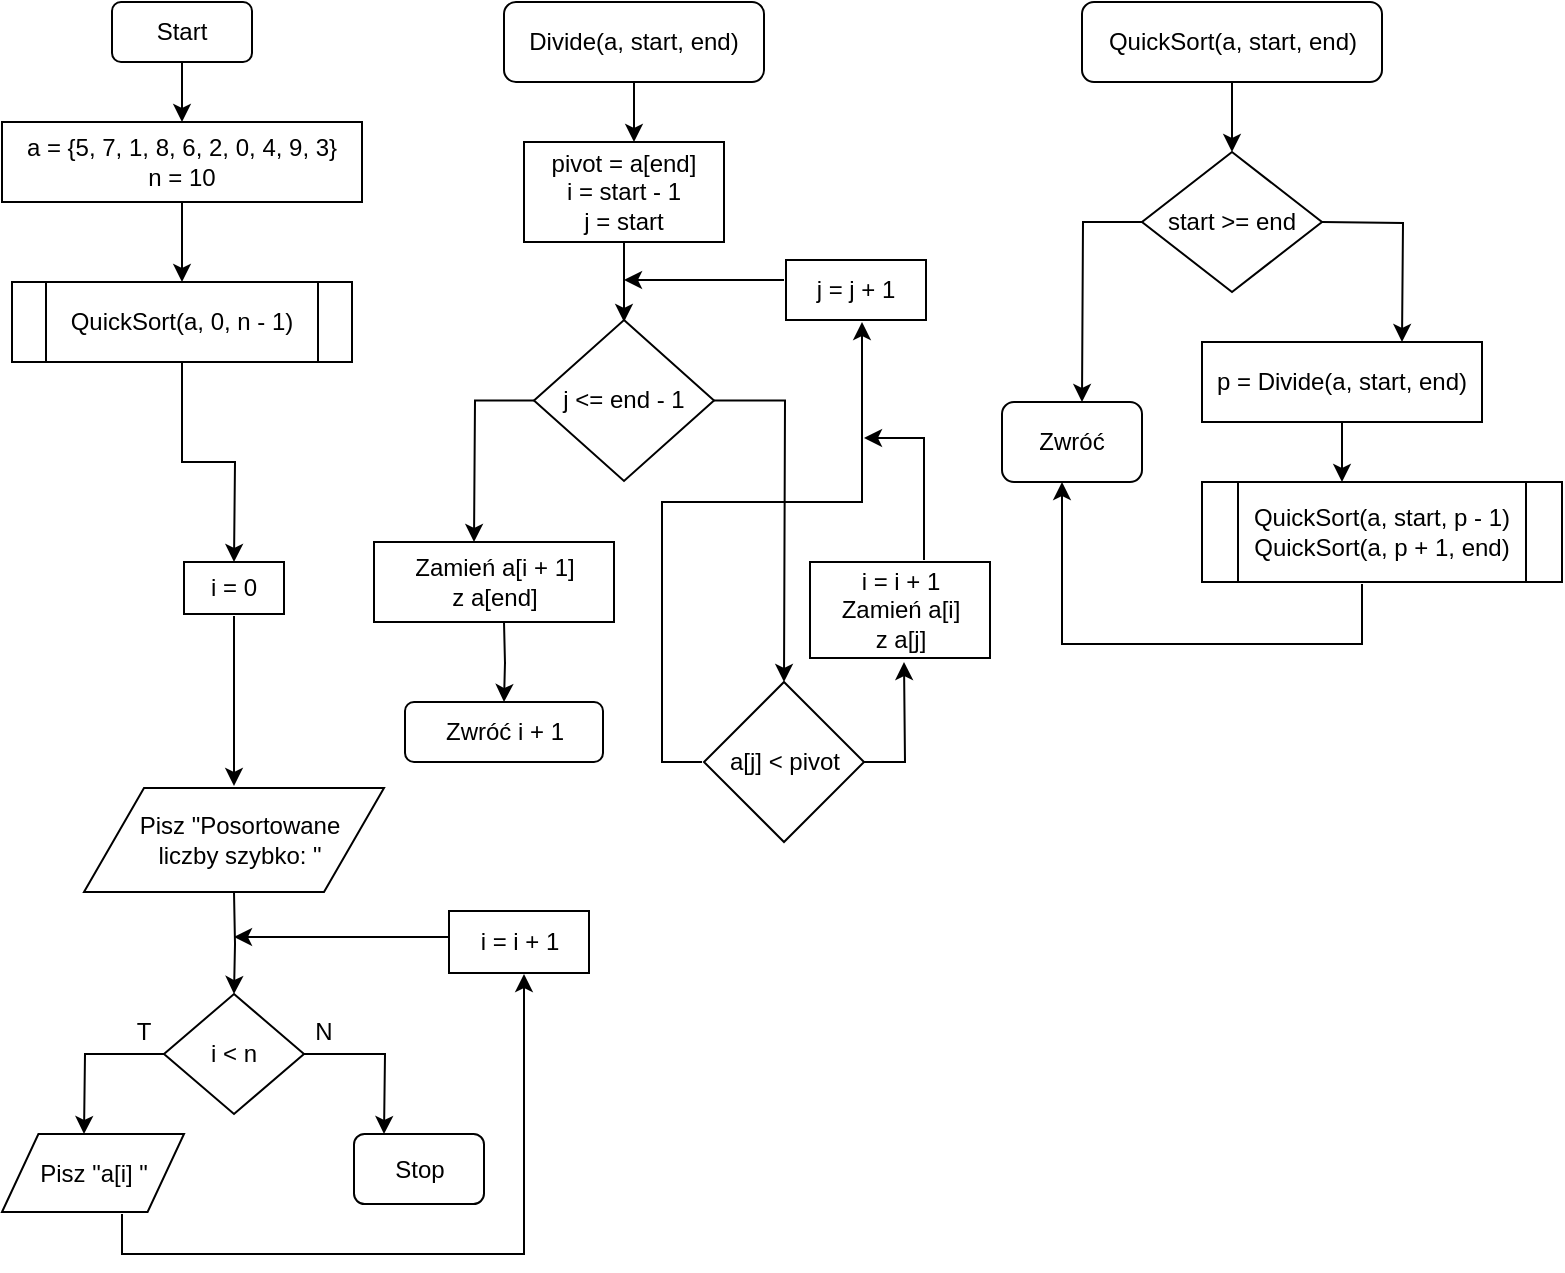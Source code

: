 <mxfile version="13.0.9" type="device"><diagram id="HVKLt4JXlmcE8GX_StJ3" name="Page-1"><mxGraphModel dx="849" dy="738" grid="1" gridSize="10" guides="1" tooltips="1" connect="1" arrows="1" fold="1" page="1" pageScale="1" pageWidth="827" pageHeight="1169" math="0" shadow="0"><root><mxCell id="0"/><mxCell id="1" parent="0"/><mxCell id="DaPEU878jbnmuxmDbJjB-1" value="" style="edgeStyle=orthogonalEdgeStyle;rounded=0;orthogonalLoop=1;jettySize=auto;html=1;" edge="1" parent="1" source="DaPEU878jbnmuxmDbJjB-2"><mxGeometry relative="1" as="geometry"><mxPoint x="114" y="80" as="targetPoint"/></mxGeometry></mxCell><mxCell id="DaPEU878jbnmuxmDbJjB-2" value="" style="rounded=1;whiteSpace=wrap;html=1;" vertex="1" parent="1"><mxGeometry x="79" y="20" width="70" height="30" as="geometry"/></mxCell><mxCell id="DaPEU878jbnmuxmDbJjB-3" value="Start" style="text;html=1;strokeColor=none;fillColor=none;align=center;verticalAlign=middle;whiteSpace=wrap;rounded=0;" vertex="1" parent="1"><mxGeometry x="94" y="25" width="40" height="20" as="geometry"/></mxCell><mxCell id="DaPEU878jbnmuxmDbJjB-4" value="" style="rounded=0;whiteSpace=wrap;html=1;" vertex="1" parent="1"><mxGeometry x="24" y="80" width="180" height="40" as="geometry"/></mxCell><mxCell id="DaPEU878jbnmuxmDbJjB-6" value="" style="edgeStyle=orthogonalEdgeStyle;rounded=0;orthogonalLoop=1;jettySize=auto;html=1;exitX=0.5;exitY=1;exitDx=0;exitDy=0;" edge="1" parent="1"><mxGeometry relative="1" as="geometry"><mxPoint x="114" y="160" as="targetPoint"/><mxPoint x="114" y="120.5" as="sourcePoint"/></mxGeometry></mxCell><mxCell id="DaPEU878jbnmuxmDbJjB-5" value="&lt;font style=&quot;vertical-align: inherit&quot;&gt;&lt;font style=&quot;vertical-align: inherit&quot;&gt;a = {5, 7, 1, 8, 6, 2, 0, 4, 9, 3}&lt;/font&gt;&lt;/font&gt;&lt;br&gt;&lt;font style=&quot;vertical-align: inherit&quot;&gt;&lt;font style=&quot;vertical-align: inherit&quot;&gt;n = 10&lt;/font&gt;&lt;/font&gt;" style="text;html=1;strokeColor=none;fillColor=none;align=center;verticalAlign=middle;whiteSpace=wrap;rounded=0;" vertex="1" parent="1"><mxGeometry x="29" y="82.5" width="170" height="35" as="geometry"/></mxCell><mxCell id="DaPEU878jbnmuxmDbJjB-75" value="" style="edgeStyle=orthogonalEdgeStyle;rounded=0;orthogonalLoop=1;jettySize=auto;html=1;" edge="1" parent="1" source="DaPEU878jbnmuxmDbJjB-7"><mxGeometry relative="1" as="geometry"><mxPoint x="140" y="300" as="targetPoint"/></mxGeometry></mxCell><mxCell id="DaPEU878jbnmuxmDbJjB-7" value="" style="shape=process;whiteSpace=wrap;html=1;backgroundOutline=1;" vertex="1" parent="1"><mxGeometry x="29" y="160" width="170" height="40" as="geometry"/></mxCell><mxCell id="DaPEU878jbnmuxmDbJjB-8" value="QuickSort(a, 0, n - 1)" style="text;html=1;strokeColor=none;fillColor=none;align=center;verticalAlign=middle;whiteSpace=wrap;rounded=0;" vertex="1" parent="1"><mxGeometry x="57" y="170" width="114" height="20" as="geometry"/></mxCell><mxCell id="DaPEU878jbnmuxmDbJjB-11" value="" style="edgeStyle=orthogonalEdgeStyle;rounded=0;orthogonalLoop=1;jettySize=auto;html=1;exitX=0.5;exitY=1;exitDx=0;exitDy=0;" edge="1" parent="1" source="DaPEU878jbnmuxmDbJjB-9"><mxGeometry relative="1" as="geometry"><mxPoint x="639" y="95" as="targetPoint"/></mxGeometry></mxCell><mxCell id="DaPEU878jbnmuxmDbJjB-9" value="" style="rounded=1;whiteSpace=wrap;html=1;" vertex="1" parent="1"><mxGeometry x="564" y="20" width="150" height="40" as="geometry"/></mxCell><mxCell id="DaPEU878jbnmuxmDbJjB-10" value="QuickSort(a, start, end)" style="text;html=1;strokeColor=none;fillColor=none;align=center;verticalAlign=middle;whiteSpace=wrap;rounded=0;" vertex="1" parent="1"><mxGeometry x="572.5" y="30" width="133" height="20" as="geometry"/></mxCell><mxCell id="DaPEU878jbnmuxmDbJjB-18" value="" style="edgeStyle=orthogonalEdgeStyle;rounded=0;orthogonalLoop=1;jettySize=auto;html=1;" edge="1" parent="1" source="DaPEU878jbnmuxmDbJjB-12"><mxGeometry relative="1" as="geometry"><mxPoint x="564" y="220" as="targetPoint"/></mxGeometry></mxCell><mxCell id="DaPEU878jbnmuxmDbJjB-12" value="" style="rhombus;whiteSpace=wrap;html=1;" vertex="1" parent="1"><mxGeometry x="594" y="95" width="90" height="70" as="geometry"/></mxCell><mxCell id="DaPEU878jbnmuxmDbJjB-14" value="" style="edgeStyle=orthogonalEdgeStyle;rounded=0;orthogonalLoop=1;jettySize=auto;html=1;" edge="1" parent="1"><mxGeometry relative="1" as="geometry"><mxPoint x="724" y="190" as="targetPoint"/><mxPoint x="684" y="130" as="sourcePoint"/></mxGeometry></mxCell><mxCell id="DaPEU878jbnmuxmDbJjB-13" value="start &amp;gt;= end" style="text;html=1;strokeColor=none;fillColor=none;align=center;verticalAlign=middle;whiteSpace=wrap;rounded=0;" vertex="1" parent="1"><mxGeometry x="604" y="120" width="70" height="20" as="geometry"/></mxCell><mxCell id="DaPEU878jbnmuxmDbJjB-16" value="" style="rounded=1;whiteSpace=wrap;html=1;" vertex="1" parent="1"><mxGeometry x="524" y="220" width="70" height="40" as="geometry"/></mxCell><mxCell id="DaPEU878jbnmuxmDbJjB-17" value="Zwróć" style="text;html=1;strokeColor=none;fillColor=none;align=center;verticalAlign=middle;whiteSpace=wrap;rounded=0;" vertex="1" parent="1"><mxGeometry x="539" y="230" width="40" height="20" as="geometry"/></mxCell><mxCell id="DaPEU878jbnmuxmDbJjB-19" value="" style="rounded=0;whiteSpace=wrap;html=1;" vertex="1" parent="1"><mxGeometry x="624" y="190" width="140" height="40" as="geometry"/></mxCell><mxCell id="DaPEU878jbnmuxmDbJjB-21" value="" style="edgeStyle=orthogonalEdgeStyle;rounded=0;orthogonalLoop=1;jettySize=auto;html=1;" edge="1" parent="1"><mxGeometry relative="1" as="geometry"><mxPoint x="694" y="260" as="targetPoint"/><mxPoint x="694" y="230" as="sourcePoint"/></mxGeometry></mxCell><mxCell id="DaPEU878jbnmuxmDbJjB-20" value="p = Divide(a, start, end)" style="text;html=1;strokeColor=none;fillColor=none;align=center;verticalAlign=middle;whiteSpace=wrap;rounded=0;" vertex="1" parent="1"><mxGeometry x="629" y="200" width="130" height="20" as="geometry"/></mxCell><mxCell id="DaPEU878jbnmuxmDbJjB-24" value="" style="edgeStyle=orthogonalEdgeStyle;rounded=0;orthogonalLoop=1;jettySize=auto;html=1;" edge="1" parent="1"><mxGeometry relative="1" as="geometry"><mxPoint x="554" y="260" as="targetPoint"/><mxPoint x="704" y="311" as="sourcePoint"/><Array as="points"><mxPoint x="704" y="341"/><mxPoint x="554" y="341"/></Array></mxGeometry></mxCell><mxCell id="DaPEU878jbnmuxmDbJjB-22" value="" style="shape=process;whiteSpace=wrap;html=1;backgroundOutline=1;" vertex="1" parent="1"><mxGeometry x="624" y="260" width="180" height="50" as="geometry"/></mxCell><mxCell id="DaPEU878jbnmuxmDbJjB-23" value="QuickSort(a, start, p - 1)&lt;br&gt;QuickSort(a, p + 1, end)" style="text;html=1;strokeColor=none;fillColor=none;align=center;verticalAlign=middle;whiteSpace=wrap;rounded=0;" vertex="1" parent="1"><mxGeometry x="644" y="265" width="140" height="40" as="geometry"/></mxCell><mxCell id="DaPEU878jbnmuxmDbJjB-25" value="" style="rounded=1;whiteSpace=wrap;html=1;" vertex="1" parent="1"><mxGeometry x="275" y="20" width="130" height="40" as="geometry"/></mxCell><mxCell id="DaPEU878jbnmuxmDbJjB-27" value="" style="edgeStyle=orthogonalEdgeStyle;rounded=0;orthogonalLoop=1;jettySize=auto;html=1;" edge="1" parent="1"><mxGeometry relative="1" as="geometry"><mxPoint x="340" y="90" as="targetPoint"/><mxPoint x="340" y="60" as="sourcePoint"/></mxGeometry></mxCell><mxCell id="DaPEU878jbnmuxmDbJjB-26" value="Divide(a, start, end)" style="text;html=1;strokeColor=none;fillColor=none;align=center;verticalAlign=middle;whiteSpace=wrap;rounded=0;" vertex="1" parent="1"><mxGeometry x="280" y="24.5" width="120" height="30" as="geometry"/></mxCell><mxCell id="DaPEU878jbnmuxmDbJjB-28" value="" style="rounded=0;whiteSpace=wrap;html=1;" vertex="1" parent="1"><mxGeometry x="285" y="90" width="100" height="50" as="geometry"/></mxCell><mxCell id="DaPEU878jbnmuxmDbJjB-30" value="" style="edgeStyle=orthogonalEdgeStyle;rounded=0;orthogonalLoop=1;jettySize=auto;html=1;exitX=0.5;exitY=1;exitDx=0;exitDy=0;" edge="1" parent="1"><mxGeometry relative="1" as="geometry"><mxPoint x="335" y="180" as="targetPoint"/><mxPoint x="335" y="140.5" as="sourcePoint"/></mxGeometry></mxCell><mxCell id="DaPEU878jbnmuxmDbJjB-29" value="pivot = a[end]&lt;br&gt;i = start - 1&lt;br&gt;j = start" style="text;html=1;strokeColor=none;fillColor=none;align=center;verticalAlign=middle;whiteSpace=wrap;rounded=0;" vertex="1" parent="1"><mxGeometry x="290" y="92.5" width="90" height="45" as="geometry"/></mxCell><mxCell id="DaPEU878jbnmuxmDbJjB-33" value="" style="edgeStyle=orthogonalEdgeStyle;rounded=0;orthogonalLoop=1;jettySize=auto;html=1;" edge="1" parent="1" source="DaPEU878jbnmuxmDbJjB-31"><mxGeometry relative="1" as="geometry"><mxPoint x="415" y="360" as="targetPoint"/></mxGeometry></mxCell><mxCell id="DaPEU878jbnmuxmDbJjB-41" value="" style="edgeStyle=orthogonalEdgeStyle;rounded=0;orthogonalLoop=1;jettySize=auto;html=1;" edge="1" parent="1" source="DaPEU878jbnmuxmDbJjB-31"><mxGeometry relative="1" as="geometry"><mxPoint x="260" y="290" as="targetPoint"/></mxGeometry></mxCell><mxCell id="DaPEU878jbnmuxmDbJjB-31" value="" style="rhombus;whiteSpace=wrap;html=1;" vertex="1" parent="1"><mxGeometry x="290" y="179" width="90" height="80.5" as="geometry"/></mxCell><mxCell id="DaPEU878jbnmuxmDbJjB-32" value="j &amp;lt;= end - 1" style="text;html=1;strokeColor=none;fillColor=none;align=center;verticalAlign=middle;whiteSpace=wrap;rounded=0;" vertex="1" parent="1"><mxGeometry x="300" y="209.25" width="70" height="20" as="geometry"/></mxCell><mxCell id="DaPEU878jbnmuxmDbJjB-40" value="" style="edgeStyle=orthogonalEdgeStyle;rounded=0;orthogonalLoop=1;jettySize=auto;html=1;" edge="1" parent="1" source="DaPEU878jbnmuxmDbJjB-34"><mxGeometry relative="1" as="geometry"><mxPoint x="475" y="350" as="targetPoint"/></mxGeometry></mxCell><mxCell id="DaPEU878jbnmuxmDbJjB-34" value="" style="rhombus;whiteSpace=wrap;html=1;" vertex="1" parent="1"><mxGeometry x="375" y="360" width="80" height="80" as="geometry"/></mxCell><mxCell id="DaPEU878jbnmuxmDbJjB-36" value="" style="edgeStyle=orthogonalEdgeStyle;rounded=0;orthogonalLoop=1;jettySize=auto;html=1;" edge="1" parent="1"><mxGeometry relative="1" as="geometry"><mxPoint x="454" y="180" as="targetPoint"/><mxPoint x="374" y="400" as="sourcePoint"/><Array as="points"><mxPoint x="374" y="400"/><mxPoint x="354" y="400"/><mxPoint x="354" y="270"/><mxPoint x="454" y="270"/></Array></mxGeometry></mxCell><mxCell id="DaPEU878jbnmuxmDbJjB-35" value="a[j] &amp;lt; pivot" style="text;html=1;strokeColor=none;fillColor=none;align=center;verticalAlign=middle;whiteSpace=wrap;rounded=0;" vertex="1" parent="1"><mxGeometry x="382.5" y="390" width="65" height="20" as="geometry"/></mxCell><mxCell id="DaPEU878jbnmuxmDbJjB-38" value="" style="rounded=0;whiteSpace=wrap;html=1;" vertex="1" parent="1"><mxGeometry x="428" y="300" width="90" height="48" as="geometry"/></mxCell><mxCell id="DaPEU878jbnmuxmDbJjB-51" value="" style="edgeStyle=orthogonalEdgeStyle;rounded=0;orthogonalLoop=1;jettySize=auto;html=1;" edge="1" parent="1"><mxGeometry relative="1" as="geometry"><mxPoint x="455" y="238" as="targetPoint"/><mxPoint x="485" y="299" as="sourcePoint"/><Array as="points"><mxPoint x="485" y="238"/></Array></mxGeometry></mxCell><mxCell id="DaPEU878jbnmuxmDbJjB-39" value="i = i + 1&lt;br&gt;Zamień a[i]&lt;br&gt;z a[j]" style="text;html=1;strokeColor=none;fillColor=none;align=center;verticalAlign=middle;whiteSpace=wrap;rounded=0;" vertex="1" parent="1"><mxGeometry x="434.75" y="300" width="76.5" height="48" as="geometry"/></mxCell><mxCell id="DaPEU878jbnmuxmDbJjB-42" value="" style="rounded=0;whiteSpace=wrap;html=1;" vertex="1" parent="1"><mxGeometry x="210" y="290" width="120" height="40" as="geometry"/></mxCell><mxCell id="DaPEU878jbnmuxmDbJjB-52" value="" style="edgeStyle=orthogonalEdgeStyle;rounded=0;orthogonalLoop=1;jettySize=auto;html=1;" edge="1" parent="1"><mxGeometry relative="1" as="geometry"><mxPoint x="275" y="370" as="targetPoint"/><mxPoint x="275" y="330" as="sourcePoint"/></mxGeometry></mxCell><mxCell id="DaPEU878jbnmuxmDbJjB-43" value="Zamień a[i + 1]&lt;br&gt;z a[end]" style="text;html=1;strokeColor=none;fillColor=none;align=center;verticalAlign=middle;whiteSpace=wrap;rounded=0;" vertex="1" parent="1"><mxGeometry x="217.5" y="295" width="105" height="30" as="geometry"/></mxCell><mxCell id="DaPEU878jbnmuxmDbJjB-48" value="" style="edgeStyle=orthogonalEdgeStyle;rounded=0;orthogonalLoop=1;jettySize=auto;html=1;" edge="1" parent="1"><mxGeometry relative="1" as="geometry"><mxPoint x="335" y="159" as="targetPoint"/><mxPoint x="415" y="159" as="sourcePoint"/></mxGeometry></mxCell><mxCell id="DaPEU878jbnmuxmDbJjB-46" value="" style="rounded=0;whiteSpace=wrap;html=1;" vertex="1" parent="1"><mxGeometry x="416" y="149" width="70" height="30" as="geometry"/></mxCell><mxCell id="DaPEU878jbnmuxmDbJjB-47" value="j = j + 1" style="text;html=1;strokeColor=none;fillColor=none;align=center;verticalAlign=middle;whiteSpace=wrap;rounded=0;" vertex="1" parent="1"><mxGeometry x="424.25" y="154" width="53.5" height="20" as="geometry"/></mxCell><mxCell id="DaPEU878jbnmuxmDbJjB-53" value="" style="rounded=1;whiteSpace=wrap;html=1;" vertex="1" parent="1"><mxGeometry x="225.5" y="370" width="99" height="30" as="geometry"/></mxCell><mxCell id="DaPEU878jbnmuxmDbJjB-54" value="Zwróć i + 1" style="text;html=1;strokeColor=none;fillColor=none;align=center;verticalAlign=middle;whiteSpace=wrap;rounded=0;" vertex="1" parent="1"><mxGeometry x="237.5" y="375" width="75" height="20" as="geometry"/></mxCell><mxCell id="DaPEU878jbnmuxmDbJjB-55" value="" style="rounded=0;whiteSpace=wrap;html=1;" vertex="1" parent="1"><mxGeometry x="115" y="300" width="50" height="26" as="geometry"/></mxCell><mxCell id="DaPEU878jbnmuxmDbJjB-56" value="" style="edgeStyle=orthogonalEdgeStyle;rounded=0;orthogonalLoop=1;jettySize=auto;html=1;" edge="1" parent="1"><mxGeometry relative="1" as="geometry"><mxPoint x="140" y="327" as="sourcePoint"/><mxPoint x="140" y="412" as="targetPoint"/></mxGeometry></mxCell><mxCell id="DaPEU878jbnmuxmDbJjB-57" value="i = 0" style="text;html=1;strokeColor=none;fillColor=none;align=center;verticalAlign=middle;whiteSpace=wrap;rounded=0;" vertex="1" parent="1"><mxGeometry x="120" y="303" width="40" height="20" as="geometry"/></mxCell><mxCell id="DaPEU878jbnmuxmDbJjB-58" value="" style="edgeStyle=orthogonalEdgeStyle;rounded=0;orthogonalLoop=1;jettySize=auto;html=1;" edge="1" parent="1" source="DaPEU878jbnmuxmDbJjB-60"><mxGeometry relative="1" as="geometry"><mxPoint x="65" y="586" as="targetPoint"/></mxGeometry></mxCell><mxCell id="DaPEU878jbnmuxmDbJjB-59" value="" style="edgeStyle=orthogonalEdgeStyle;rounded=0;orthogonalLoop=1;jettySize=auto;html=1;" edge="1" parent="1" source="DaPEU878jbnmuxmDbJjB-60"><mxGeometry relative="1" as="geometry"><mxPoint x="215" y="586" as="targetPoint"/></mxGeometry></mxCell><mxCell id="DaPEU878jbnmuxmDbJjB-60" value="" style="rhombus;whiteSpace=wrap;html=1;" vertex="1" parent="1"><mxGeometry x="105" y="516" width="70" height="60" as="geometry"/></mxCell><mxCell id="DaPEU878jbnmuxmDbJjB-61" value="i &amp;lt; n" style="text;html=1;strokeColor=none;fillColor=none;align=center;verticalAlign=middle;whiteSpace=wrap;rounded=0;" vertex="1" parent="1"><mxGeometry x="120" y="536" width="40" height="20" as="geometry"/></mxCell><mxCell id="DaPEU878jbnmuxmDbJjB-62" value="T" style="text;html=1;strokeColor=none;fillColor=none;align=center;verticalAlign=middle;whiteSpace=wrap;rounded=0;" vertex="1" parent="1"><mxGeometry x="75" y="525" width="40" height="20" as="geometry"/></mxCell><mxCell id="DaPEU878jbnmuxmDbJjB-63" value="N" style="text;html=1;strokeColor=none;fillColor=none;align=center;verticalAlign=middle;whiteSpace=wrap;rounded=0;" vertex="1" parent="1"><mxGeometry x="165" y="525" width="40" height="20" as="geometry"/></mxCell><mxCell id="DaPEU878jbnmuxmDbJjB-64" value="" style="rounded=1;whiteSpace=wrap;html=1;" vertex="1" parent="1"><mxGeometry x="200" y="586" width="65" height="35" as="geometry"/></mxCell><mxCell id="DaPEU878jbnmuxmDbJjB-65" value="Stop" style="text;html=1;strokeColor=none;fillColor=none;align=center;verticalAlign=middle;whiteSpace=wrap;rounded=0;" vertex="1" parent="1"><mxGeometry x="212.5" y="593.5" width="40" height="20" as="geometry"/></mxCell><mxCell id="DaPEU878jbnmuxmDbJjB-66" value="" style="edgeStyle=orthogonalEdgeStyle;rounded=0;orthogonalLoop=1;jettySize=auto;html=1;" edge="1" parent="1"><mxGeometry relative="1" as="geometry"><mxPoint x="285" y="506" as="targetPoint"/><mxPoint x="84" y="626" as="sourcePoint"/><Array as="points"><mxPoint x="84" y="646"/><mxPoint x="285" y="646"/><mxPoint x="285" y="507"/></Array></mxGeometry></mxCell><mxCell id="DaPEU878jbnmuxmDbJjB-67" value="" style="shape=parallelogram;perimeter=parallelogramPerimeter;whiteSpace=wrap;html=1;" vertex="1" parent="1"><mxGeometry x="24" y="586" width="91" height="39" as="geometry"/></mxCell><mxCell id="DaPEU878jbnmuxmDbJjB-68" value="" style="rounded=0;whiteSpace=wrap;html=1;" vertex="1" parent="1"><mxGeometry x="247.5" y="474.5" width="70" height="31" as="geometry"/></mxCell><mxCell id="DaPEU878jbnmuxmDbJjB-69" value="" style="edgeStyle=orthogonalEdgeStyle;rounded=0;orthogonalLoop=1;jettySize=auto;html=1;" edge="1" parent="1"><mxGeometry relative="1" as="geometry"><mxPoint x="140" y="487.5" as="targetPoint"/><mxPoint x="248" y="487.5" as="sourcePoint"/></mxGeometry></mxCell><mxCell id="DaPEU878jbnmuxmDbJjB-70" value="i = i + 1" style="text;html=1;strokeColor=none;fillColor=none;align=center;verticalAlign=middle;whiteSpace=wrap;rounded=0;" vertex="1" parent="1"><mxGeometry x="257.5" y="480" width="50" height="20" as="geometry"/></mxCell><mxCell id="DaPEU878jbnmuxmDbJjB-71" value="Pisz &quot;a[i] &quot;" style="text;html=1;strokeColor=none;fillColor=none;align=center;verticalAlign=middle;whiteSpace=wrap;rounded=0;" vertex="1" parent="1"><mxGeometry x="35" y="593" width="70" height="25" as="geometry"/></mxCell><mxCell id="DaPEU878jbnmuxmDbJjB-72" value="" style="shape=parallelogram;perimeter=parallelogramPerimeter;whiteSpace=wrap;html=1;" vertex="1" parent="1"><mxGeometry x="65" y="413" width="150" height="52" as="geometry"/></mxCell><mxCell id="DaPEU878jbnmuxmDbJjB-73" value="" style="edgeStyle=orthogonalEdgeStyle;rounded=0;orthogonalLoop=1;jettySize=auto;html=1;" edge="1" parent="1" target="DaPEU878jbnmuxmDbJjB-60"><mxGeometry relative="1" as="geometry"><mxPoint x="140" y="465" as="sourcePoint"/></mxGeometry></mxCell><mxCell id="DaPEU878jbnmuxmDbJjB-74" value="Pisz &quot;Posortowane liczby szybko: &quot;" style="text;html=1;strokeColor=none;fillColor=none;align=center;verticalAlign=middle;whiteSpace=wrap;rounded=0;" vertex="1" parent="1"><mxGeometry x="85" y="424" width="116" height="30" as="geometry"/></mxCell></root></mxGraphModel></diagram></mxfile>